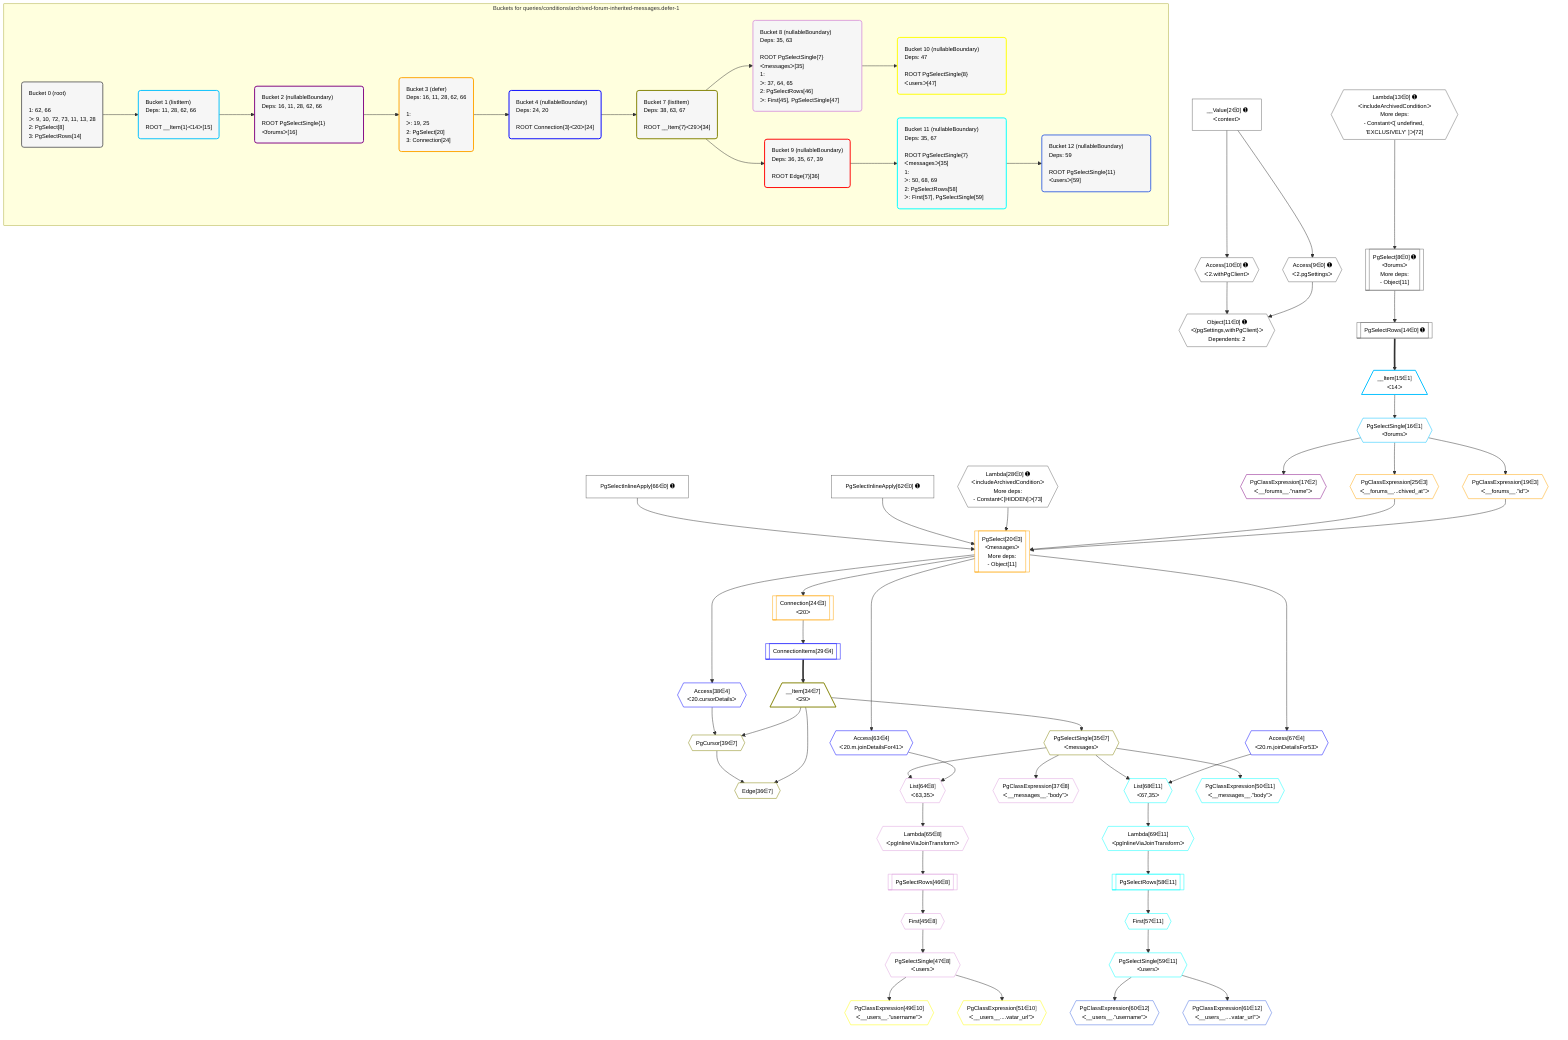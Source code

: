 %%{init: {'themeVariables': { 'fontSize': '12px'}}}%%
graph TD
    classDef path fill:#eee,stroke:#000,color:#000
    classDef plan fill:#fff,stroke-width:1px,color:#000
    classDef itemplan fill:#fff,stroke-width:2px,color:#000
    classDef unbatchedplan fill:#dff,stroke-width:1px,color:#000
    classDef sideeffectplan fill:#fcc,stroke-width:2px,color:#000
    classDef bucket fill:#f6f6f6,color:#000,stroke-width:2px,text-align:left

    subgraph "Buckets for queries/conditions/archived-forum-inherited-messages.defer-1"
    Bucket0("Bucket 0 (root)<br /><br />1: 62, 66<br />ᐳ: 9, 10, 72, 73, 11, 13, 28<br />2: PgSelect[8]<br />3: PgSelectRows[14]"):::bucket
    Bucket1("Bucket 1 (listItem)<br />Deps: 11, 28, 62, 66<br /><br />ROOT __Item{1}ᐸ14ᐳ[15]"):::bucket
    Bucket2("Bucket 2 (nullableBoundary)<br />Deps: 16, 11, 28, 62, 66<br /><br />ROOT PgSelectSingle{1}ᐸforumsᐳ[16]"):::bucket
    Bucket3("Bucket 3 (defer)<br />Deps: 16, 11, 28, 62, 66<br /><br />1: <br />ᐳ: 19, 25<br />2: PgSelect[20]<br />3: Connection[24]"):::bucket
    Bucket4("Bucket 4 (nullableBoundary)<br />Deps: 24, 20<br /><br />ROOT Connection{3}ᐸ20ᐳ[24]"):::bucket
    Bucket7("Bucket 7 (listItem)<br />Deps: 38, 63, 67<br /><br />ROOT __Item{7}ᐸ29ᐳ[34]"):::bucket
    Bucket8("Bucket 8 (nullableBoundary)<br />Deps: 35, 63<br /><br />ROOT PgSelectSingle{7}ᐸmessagesᐳ[35]<br />1: <br />ᐳ: 37, 64, 65<br />2: PgSelectRows[46]<br />ᐳ: First[45], PgSelectSingle[47]"):::bucket
    Bucket9("Bucket 9 (nullableBoundary)<br />Deps: 36, 35, 67, 39<br /><br />ROOT Edge{7}[36]"):::bucket
    Bucket10("Bucket 10 (nullableBoundary)<br />Deps: 47<br /><br />ROOT PgSelectSingle{8}ᐸusersᐳ[47]"):::bucket
    Bucket11("Bucket 11 (nullableBoundary)<br />Deps: 35, 67<br /><br />ROOT PgSelectSingle{7}ᐸmessagesᐳ[35]<br />1: <br />ᐳ: 50, 68, 69<br />2: PgSelectRows[58]<br />ᐳ: First[57], PgSelectSingle[59]"):::bucket
    Bucket12("Bucket 12 (nullableBoundary)<br />Deps: 59<br /><br />ROOT PgSelectSingle{11}ᐸusersᐳ[59]"):::bucket
    end
    Bucket0 --> Bucket1
    Bucket1 --> Bucket2
    Bucket2 --> Bucket3
    Bucket3 --> Bucket4
    Bucket4 --> Bucket7
    Bucket7 --> Bucket8 & Bucket9
    Bucket8 --> Bucket10
    Bucket9 --> Bucket11
    Bucket11 --> Bucket12

    %% plan dependencies
    PgSelect8[["PgSelect[8∈0] ➊<br />ᐸforumsᐳ<br />More deps:<br />- Object[11]"]]:::plan
    Lambda13{{"Lambda[13∈0] ➊<br />ᐸincludeArchivedConditionᐳ<br />More deps:<br />- Constantᐸ[ undefined, 'EXCLUSIVELY' ]ᐳ[72]"}}:::plan
    Lambda13 --> PgSelect8
    Object11{{"Object[11∈0] ➊<br />ᐸ{pgSettings,withPgClient}ᐳ<br />Dependents: 2"}}:::plan
    Access9{{"Access[9∈0] ➊<br />ᐸ2.pgSettingsᐳ"}}:::plan
    Access10{{"Access[10∈0] ➊<br />ᐸ2.withPgClientᐳ"}}:::plan
    Access9 & Access10 --> Object11
    __Value2["__Value[2∈0] ➊<br />ᐸcontextᐳ"]:::plan
    __Value2 --> Access9
    __Value2 --> Access10
    PgSelectRows14[["PgSelectRows[14∈0] ➊"]]:::plan
    PgSelect8 --> PgSelectRows14
    Lambda28{{"Lambda[28∈0] ➊<br />ᐸincludeArchivedConditionᐳ<br />More deps:<br />- Constantᐸ[HIDDEN]ᐳ[73]"}}:::plan
    PgSelectInlineApply62["PgSelectInlineApply[62∈0] ➊"]:::plan
    PgSelectInlineApply66["PgSelectInlineApply[66∈0] ➊"]:::plan
    __Item15[/"__Item[15∈1]<br />ᐸ14ᐳ"\]:::itemplan
    PgSelectRows14 ==> __Item15
    PgSelectSingle16{{"PgSelectSingle[16∈1]<br />ᐸforumsᐳ"}}:::plan
    __Item15 --> PgSelectSingle16
    PgClassExpression17{{"PgClassExpression[17∈2]<br />ᐸ__forums__.”name”ᐳ"}}:::plan
    PgSelectSingle16 --> PgClassExpression17
    PgSelect20[["PgSelect[20∈3]<br />ᐸmessagesᐳ<br />More deps:<br />- Object[11]"]]:::plan
    PgClassExpression19{{"PgClassExpression[19∈3]<br />ᐸ__forums__.”id”ᐳ"}}:::plan
    PgClassExpression25{{"PgClassExpression[25∈3]<br />ᐸ__forums__...chived_at”ᐳ"}}:::plan
    PgClassExpression19 & PgClassExpression25 & Lambda28 & PgSelectInlineApply62 & PgSelectInlineApply66 --> PgSelect20
    PgSelectSingle16 --> PgClassExpression19
    Connection24[["Connection[24∈3]<br />ᐸ20ᐳ"]]:::plan
    PgSelect20 --> Connection24
    PgSelectSingle16 --> PgClassExpression25
    ConnectionItems29[["ConnectionItems[29∈4]"]]:::plan
    Connection24 --> ConnectionItems29
    Access38{{"Access[38∈4]<br />ᐸ20.cursorDetailsᐳ"}}:::plan
    PgSelect20 --> Access38
    Access63{{"Access[63∈4]<br />ᐸ20.m.joinDetailsFor41ᐳ"}}:::plan
    PgSelect20 --> Access63
    Access67{{"Access[67∈4]<br />ᐸ20.m.joinDetailsFor53ᐳ"}}:::plan
    PgSelect20 --> Access67
    Edge36{{"Edge[36∈7]"}}:::plan
    __Item34[/"__Item[34∈7]<br />ᐸ29ᐳ"\]:::itemplan
    PgCursor39{{"PgCursor[39∈7]"}}:::plan
    __Item34 & PgCursor39 --> Edge36
    __Item34 & Access38 --> PgCursor39
    ConnectionItems29 ==> __Item34
    PgSelectSingle35{{"PgSelectSingle[35∈7]<br />ᐸmessagesᐳ"}}:::plan
    __Item34 --> PgSelectSingle35
    List64{{"List[64∈8]<br />ᐸ63,35ᐳ"}}:::plan
    Access63 & PgSelectSingle35 --> List64
    PgClassExpression37{{"PgClassExpression[37∈8]<br />ᐸ__messages__.”body”ᐳ"}}:::plan
    PgSelectSingle35 --> PgClassExpression37
    First45{{"First[45∈8]"}}:::plan
    PgSelectRows46[["PgSelectRows[46∈8]"]]:::plan
    PgSelectRows46 --> First45
    Lambda65{{"Lambda[65∈8]<br />ᐸpgInlineViaJoinTransformᐳ"}}:::plan
    Lambda65 --> PgSelectRows46
    PgSelectSingle47{{"PgSelectSingle[47∈8]<br />ᐸusersᐳ"}}:::plan
    First45 --> PgSelectSingle47
    List64 --> Lambda65
    PgClassExpression49{{"PgClassExpression[49∈10]<br />ᐸ__users__.”username”ᐳ"}}:::plan
    PgSelectSingle47 --> PgClassExpression49
    PgClassExpression51{{"PgClassExpression[51∈10]<br />ᐸ__users__....vatar_url”ᐳ"}}:::plan
    PgSelectSingle47 --> PgClassExpression51
    List68{{"List[68∈11]<br />ᐸ67,35ᐳ"}}:::plan
    Access67 & PgSelectSingle35 --> List68
    PgClassExpression50{{"PgClassExpression[50∈11]<br />ᐸ__messages__.”body”ᐳ"}}:::plan
    PgSelectSingle35 --> PgClassExpression50
    First57{{"First[57∈11]"}}:::plan
    PgSelectRows58[["PgSelectRows[58∈11]"]]:::plan
    PgSelectRows58 --> First57
    Lambda69{{"Lambda[69∈11]<br />ᐸpgInlineViaJoinTransformᐳ"}}:::plan
    Lambda69 --> PgSelectRows58
    PgSelectSingle59{{"PgSelectSingle[59∈11]<br />ᐸusersᐳ"}}:::plan
    First57 --> PgSelectSingle59
    List68 --> Lambda69
    PgClassExpression60{{"PgClassExpression[60∈12]<br />ᐸ__users__.”username”ᐳ"}}:::plan
    PgSelectSingle59 --> PgClassExpression60
    PgClassExpression61{{"PgClassExpression[61∈12]<br />ᐸ__users__....vatar_url”ᐳ"}}:::plan
    PgSelectSingle59 --> PgClassExpression61

    %% define steps
    classDef bucket0 stroke:#696969
    class Bucket0,__Value2,PgSelect8,Access9,Access10,Object11,Lambda13,PgSelectRows14,Lambda28,PgSelectInlineApply62,PgSelectInlineApply66 bucket0
    classDef bucket1 stroke:#00bfff
    class Bucket1,__Item15,PgSelectSingle16 bucket1
    classDef bucket2 stroke:#7f007f
    class Bucket2,PgClassExpression17 bucket2
    classDef bucket3 stroke:#ffa500
    class Bucket3,PgClassExpression19,PgSelect20,Connection24,PgClassExpression25 bucket3
    classDef bucket4 stroke:#0000ff
    class Bucket4,ConnectionItems29,Access38,Access63,Access67 bucket4
    classDef bucket7 stroke:#808000
    class Bucket7,__Item34,PgSelectSingle35,Edge36,PgCursor39 bucket7
    classDef bucket8 stroke:#dda0dd
    class Bucket8,PgClassExpression37,First45,PgSelectRows46,PgSelectSingle47,List64,Lambda65 bucket8
    classDef bucket9 stroke:#ff0000
    class Bucket9 bucket9
    classDef bucket10 stroke:#ffff00
    class Bucket10,PgClassExpression49,PgClassExpression51 bucket10
    classDef bucket11 stroke:#00ffff
    class Bucket11,PgClassExpression50,First57,PgSelectRows58,PgSelectSingle59,List68,Lambda69 bucket11
    classDef bucket12 stroke:#4169e1
    class Bucket12,PgClassExpression60,PgClassExpression61 bucket12